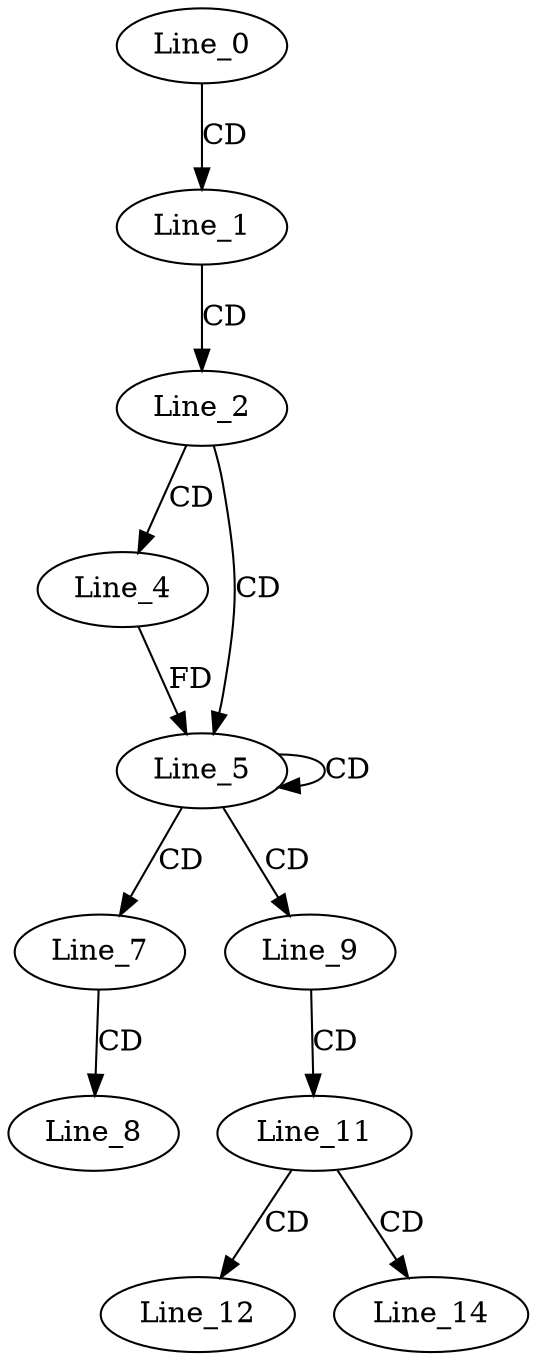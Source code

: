 digraph G {
  Line_0;
  Line_1;
  Line_2;
  Line_4;
  Line_5;
  Line_5;
  Line_7;
  Line_8;
  Line_9;
  Line_11;
  Line_11;
  Line_12;
  Line_14;
  Line_0 -> Line_1 [ label="CD" ];
  Line_1 -> Line_2 [ label="CD" ];
  Line_2 -> Line_4 [ label="CD" ];
  Line_2 -> Line_5 [ label="CD" ];
  Line_5 -> Line_5 [ label="CD" ];
  Line_4 -> Line_5 [ label="FD" ];
  Line_5 -> Line_7 [ label="CD" ];
  Line_7 -> Line_8 [ label="CD" ];
  Line_5 -> Line_9 [ label="CD" ];
  Line_9 -> Line_11 [ label="CD" ];
  Line_11 -> Line_12 [ label="CD" ];
  Line_11 -> Line_14 [ label="CD" ];
}
